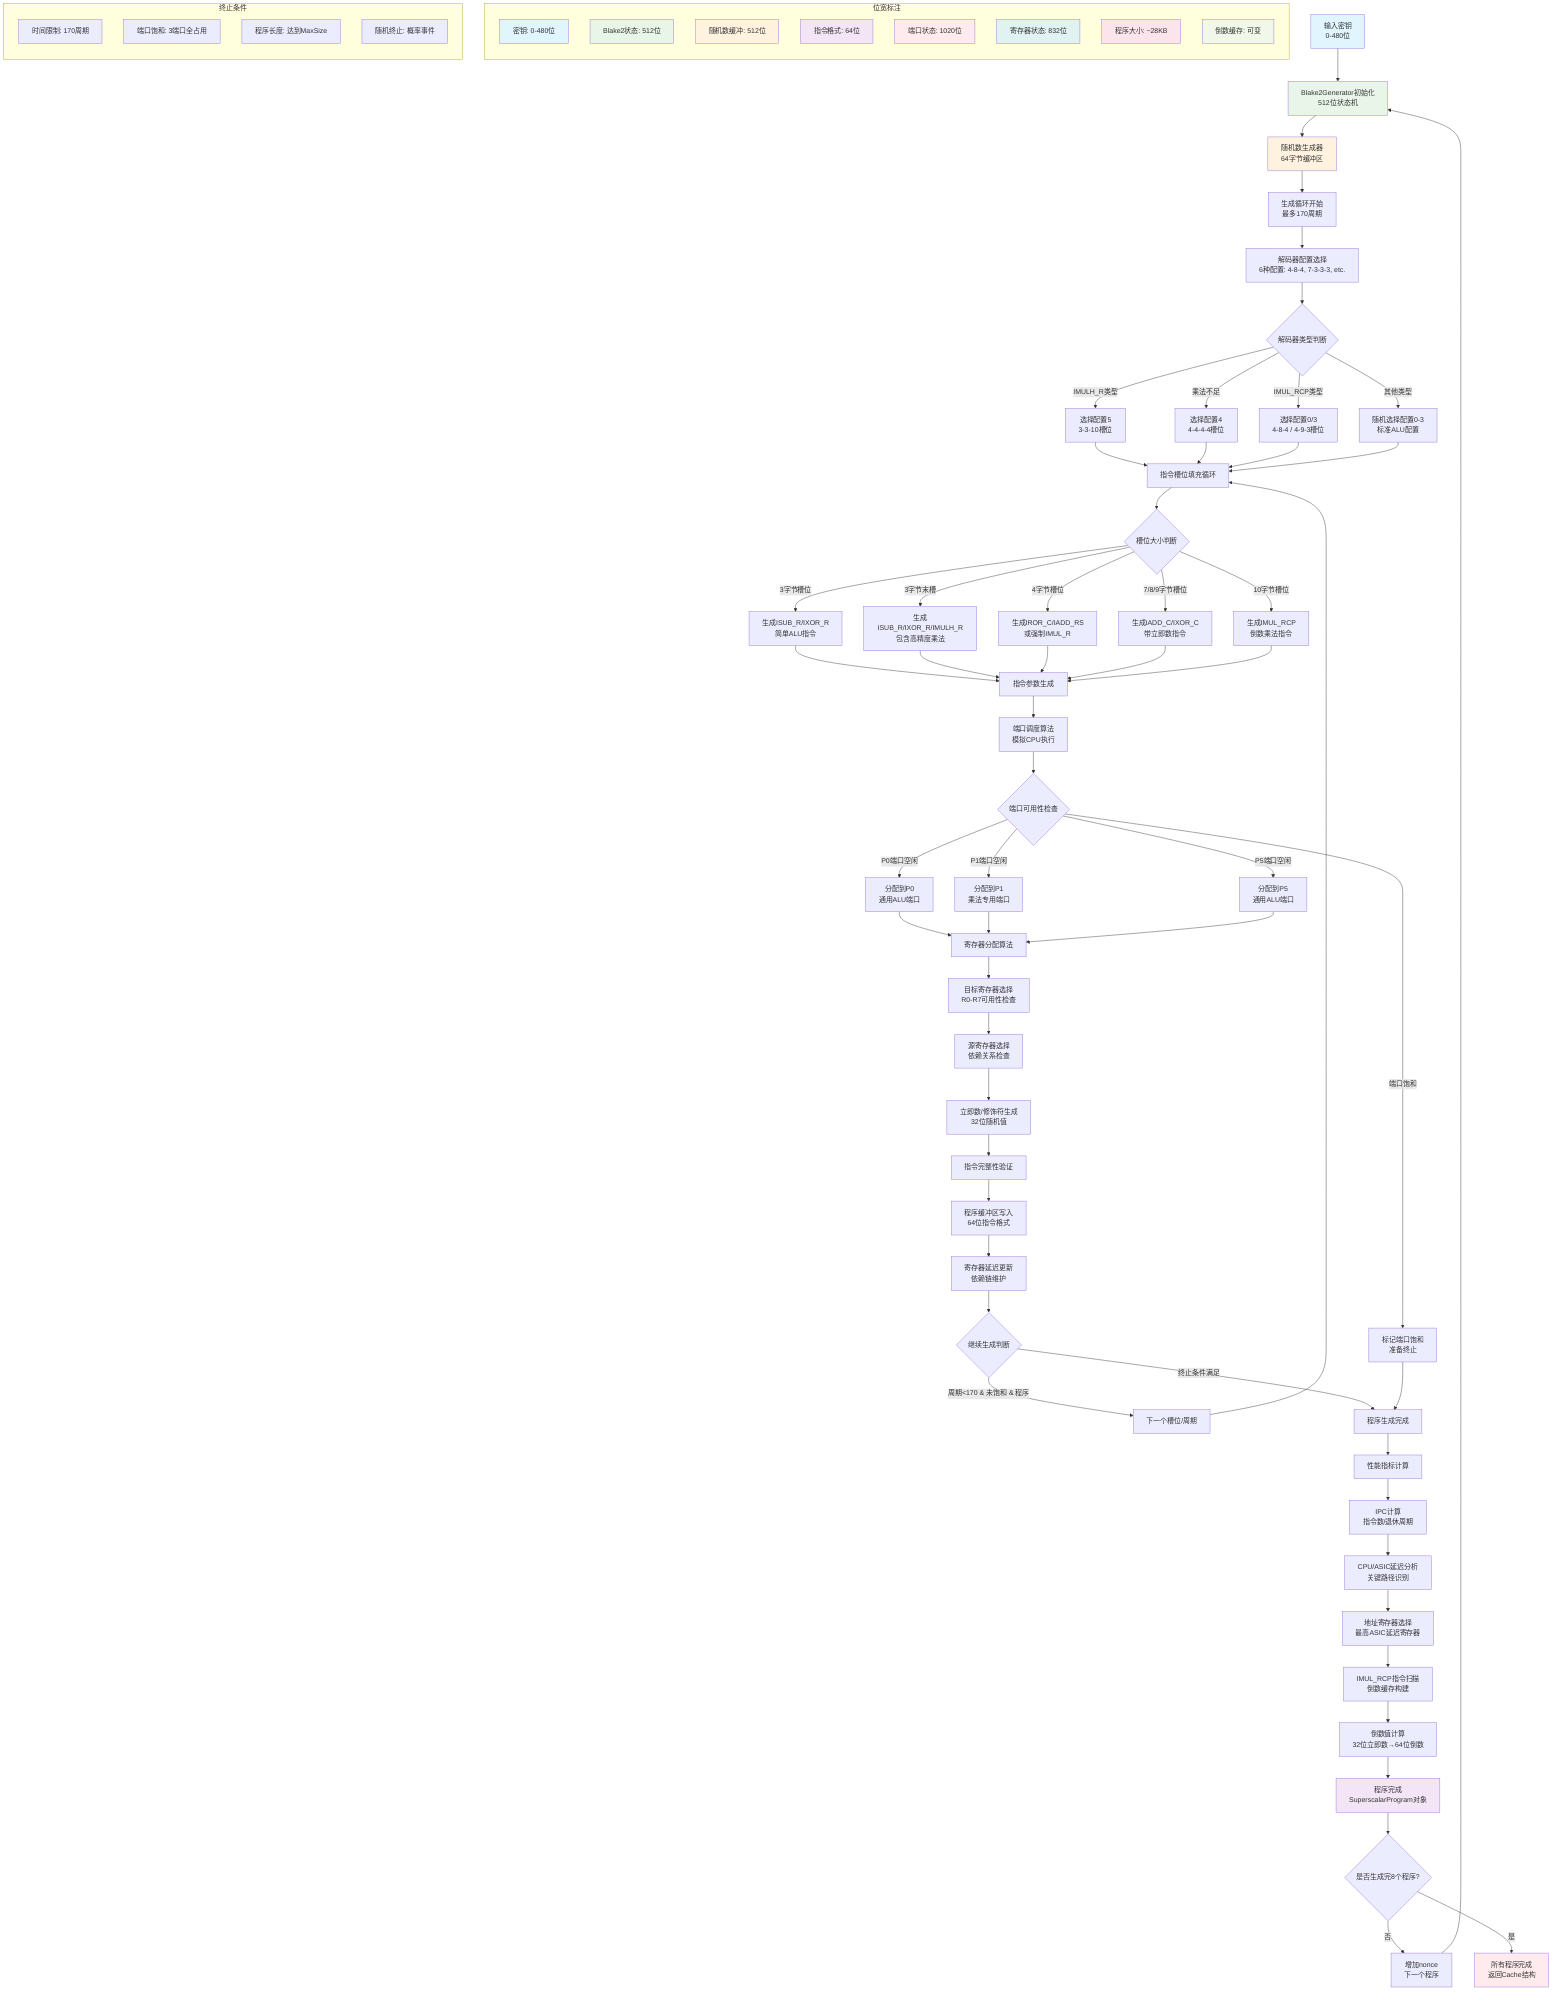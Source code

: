 graph TD
    A[输入密钥<br/>0-480位] --> B[Blake2Generator初始化<br/>512位状态机]
    B --> C[随机数生成器<br/>64字节缓冲区]
    
    C --> D[生成循环开始<br/>最多170周期]
    D --> E[解码器配置选择<br/>6种配置: 4-8-4, 7-3-3-3, etc.]
    
    E --> F{解码器类型判断}
    F -->|IMULH_R类型| G[选择配置5<br/>3-3-10槽位]
    F -->|乘法不足| H[选择配置4<br/>4-4-4-4槽位]
    F -->|IMUL_RCP类型| I[选择配置0/3<br/>4-8-4 / 4-9-3槽位]
    F -->|其他类型| J[随机选择配置0-3<br/>标准ALU配置]
    
    G --> K[指令槽位填充循环]
    H --> K
    I --> K
    J --> K
    
    K --> L{槽位大小判断}
    L -->|3字节槽位| M[生成ISUB_R/IXOR_R<br/>简单ALU指令]
    L -->|3字节末槽| N[生成ISUB_R/IXOR_R/IMULH_R<br/>包含高精度乘法]
    L -->|4字节槽位| O[生成IROR_C/IADD_RS<br/>或强制IMUL_R]
    L -->|7/8/9字节槽位| P[生成IADD_C/IXOR_C<br/>带立即数指令]
    L -->|10字节槽位| Q[生成IMUL_RCP<br/>倒数乘法指令]
    
    M --> R[指令参数生成]
    N --> R
    O --> R
    P --> R
    Q --> R
    
    R --> S[端口调度算法<br/>模拟CPU执行]
    S --> T{端口可用性检查}
    T -->|P0端口空闲| U[分配到P0<br/>通用ALU端口]
    T -->|P1端口空闲| V[分配到P1<br/>乘法专用端口]
    T -->|P5端口空闲| W[分配到P5<br/>通用ALU端口]
    T -->|端口饱和| X[标记端口饱和<br/>准备终止]
    
    U --> Y[寄存器分配算法]
    V --> Y
    W --> Y
    
    Y --> Z[目标寄存器选择<br/>R0-R7可用性检查]
    Z --> AA[源寄存器选择<br/>依赖关系检查]
    AA --> BB[立即数/修饰符生成<br/>32位随机值]
    
    BB --> CC[指令完整性验证]
    CC --> DD[程序缓冲区写入<br/>64位指令格式]
    DD --> EE[寄存器延迟更新<br/>依赖链维护]
    
    EE --> FF{继续生成判断}
    FF -->|周期<170 & 未饱和 & 程序<MaxSize| GG[下一个槽位/周期]
    FF -->|终止条件满足| HH[程序生成完成]
    
    GG --> K
    
    HH --> II[性能指标计算]
    II --> JJ[IPC计算<br/>指令数/退休周期]
    JJ --> KK[CPU/ASIC延迟分析<br/>关键路径识别]
    KK --> LL[地址寄存器选择<br/>最高ASIC延迟寄存器]
    
    LL --> MM[IMUL_RCP指令扫描<br/>倒数缓存构建]
    MM --> NN[倒数值计算<br/>32位立即数→64位倒数]
    NN --> OO[程序完成<br/>SuperscalarProgram对象]
    
    X --> HH
    
    OO --> PP{是否生成完8个程序?}
    PP -->|否| QQ[增加nonce<br/>下一个程序]
    PP -->|是| RR[所有程序完成<br/>返回Cache结构]
    
    QQ --> B
    
    subgraph "位宽标注"
        direction TB
        S1[密钥: 0-480位]
        S2[Blake2状态: 512位]
        S3[随机数缓冲: 512位]
        S4[指令格式: 64位]
        S5[端口状态: 1020位]
        S6[寄存器状态: 832位]
        S7[程序大小: ~28KB]
        S8[倒数缓存: 可变]
    end
    
    subgraph "终止条件"
        direction TB
        T1[时间限制: 170周期]
        T2[端口饱和: 3端口全占用]
        T3[程序长度: 达到MaxSize]
        T4[随机终止: 概率事件]
    end
    
    style A fill:#e1f5fe
    style B fill:#e8f5e8
    style C fill:#fff3e0
    style OO fill:#f3e5f5
    style RR fill:#ffebee
    
    style S1 fill:#e1f5fe
    style S2 fill:#e8f5e8
    style S3 fill:#fff3e0
    style S4 fill:#f3e5f5
    style S5 fill:#ffebee
    style S6 fill:#e0f2f1
    style S7 fill:#fce4ec
    style S8 fill:#f1f8e9